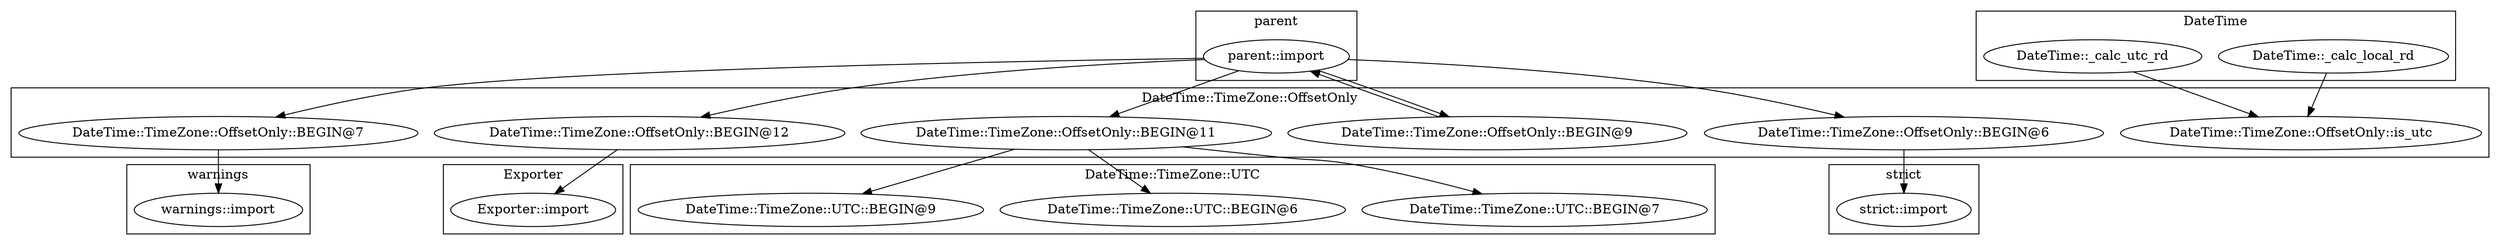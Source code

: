 digraph {
graph [overlap=false]
subgraph cluster_parent {
	label="parent";
	"parent::import";
}
subgraph cluster_DateTime_TimeZone_UTC {
	label="DateTime::TimeZone::UTC";
	"DateTime::TimeZone::UTC::BEGIN@7";
	"DateTime::TimeZone::UTC::BEGIN@6";
	"DateTime::TimeZone::UTC::BEGIN@9";
}
subgraph cluster_Exporter {
	label="Exporter";
	"Exporter::import";
}
subgraph cluster_DateTime {
	label="DateTime";
	"DateTime::_calc_local_rd";
	"DateTime::_calc_utc_rd";
}
subgraph cluster_warnings {
	label="warnings";
	"warnings::import";
}
subgraph cluster_strict {
	label="strict";
	"strict::import";
}
subgraph cluster_DateTime_TimeZone_OffsetOnly {
	label="DateTime::TimeZone::OffsetOnly";
	"DateTime::TimeZone::OffsetOnly::BEGIN@7";
	"DateTime::TimeZone::OffsetOnly::BEGIN@9";
	"DateTime::TimeZone::OffsetOnly::BEGIN@12";
	"DateTime::TimeZone::OffsetOnly::BEGIN@11";
	"DateTime::TimeZone::OffsetOnly::BEGIN@6";
	"DateTime::TimeZone::OffsetOnly::is_utc";
}
"DateTime::TimeZone::OffsetOnly::BEGIN@11" -> "DateTime::TimeZone::UTC::BEGIN@9";
"DateTime::TimeZone::OffsetOnly::BEGIN@12" -> "Exporter::import";
"parent::import" -> "DateTime::TimeZone::OffsetOnly::BEGIN@12";
"DateTime::TimeZone::OffsetOnly::BEGIN@7" -> "warnings::import";
"DateTime::_calc_local_rd" -> "DateTime::TimeZone::OffsetOnly::is_utc";
"DateTime::_calc_utc_rd" -> "DateTime::TimeZone::OffsetOnly::is_utc";
"DateTime::TimeZone::OffsetOnly::BEGIN@6" -> "strict::import";
"parent::import" -> "DateTime::TimeZone::OffsetOnly::BEGIN@11";
"DateTime::TimeZone::OffsetOnly::BEGIN@9" -> "parent::import";
"parent::import" -> "DateTime::TimeZone::OffsetOnly::BEGIN@7";
"DateTime::TimeZone::OffsetOnly::BEGIN@11" -> "DateTime::TimeZone::UTC::BEGIN@6";
"DateTime::TimeZone::OffsetOnly::BEGIN@11" -> "DateTime::TimeZone::UTC::BEGIN@7";
"parent::import" -> "DateTime::TimeZone::OffsetOnly::BEGIN@9";
"parent::import" -> "DateTime::TimeZone::OffsetOnly::BEGIN@6";
}
